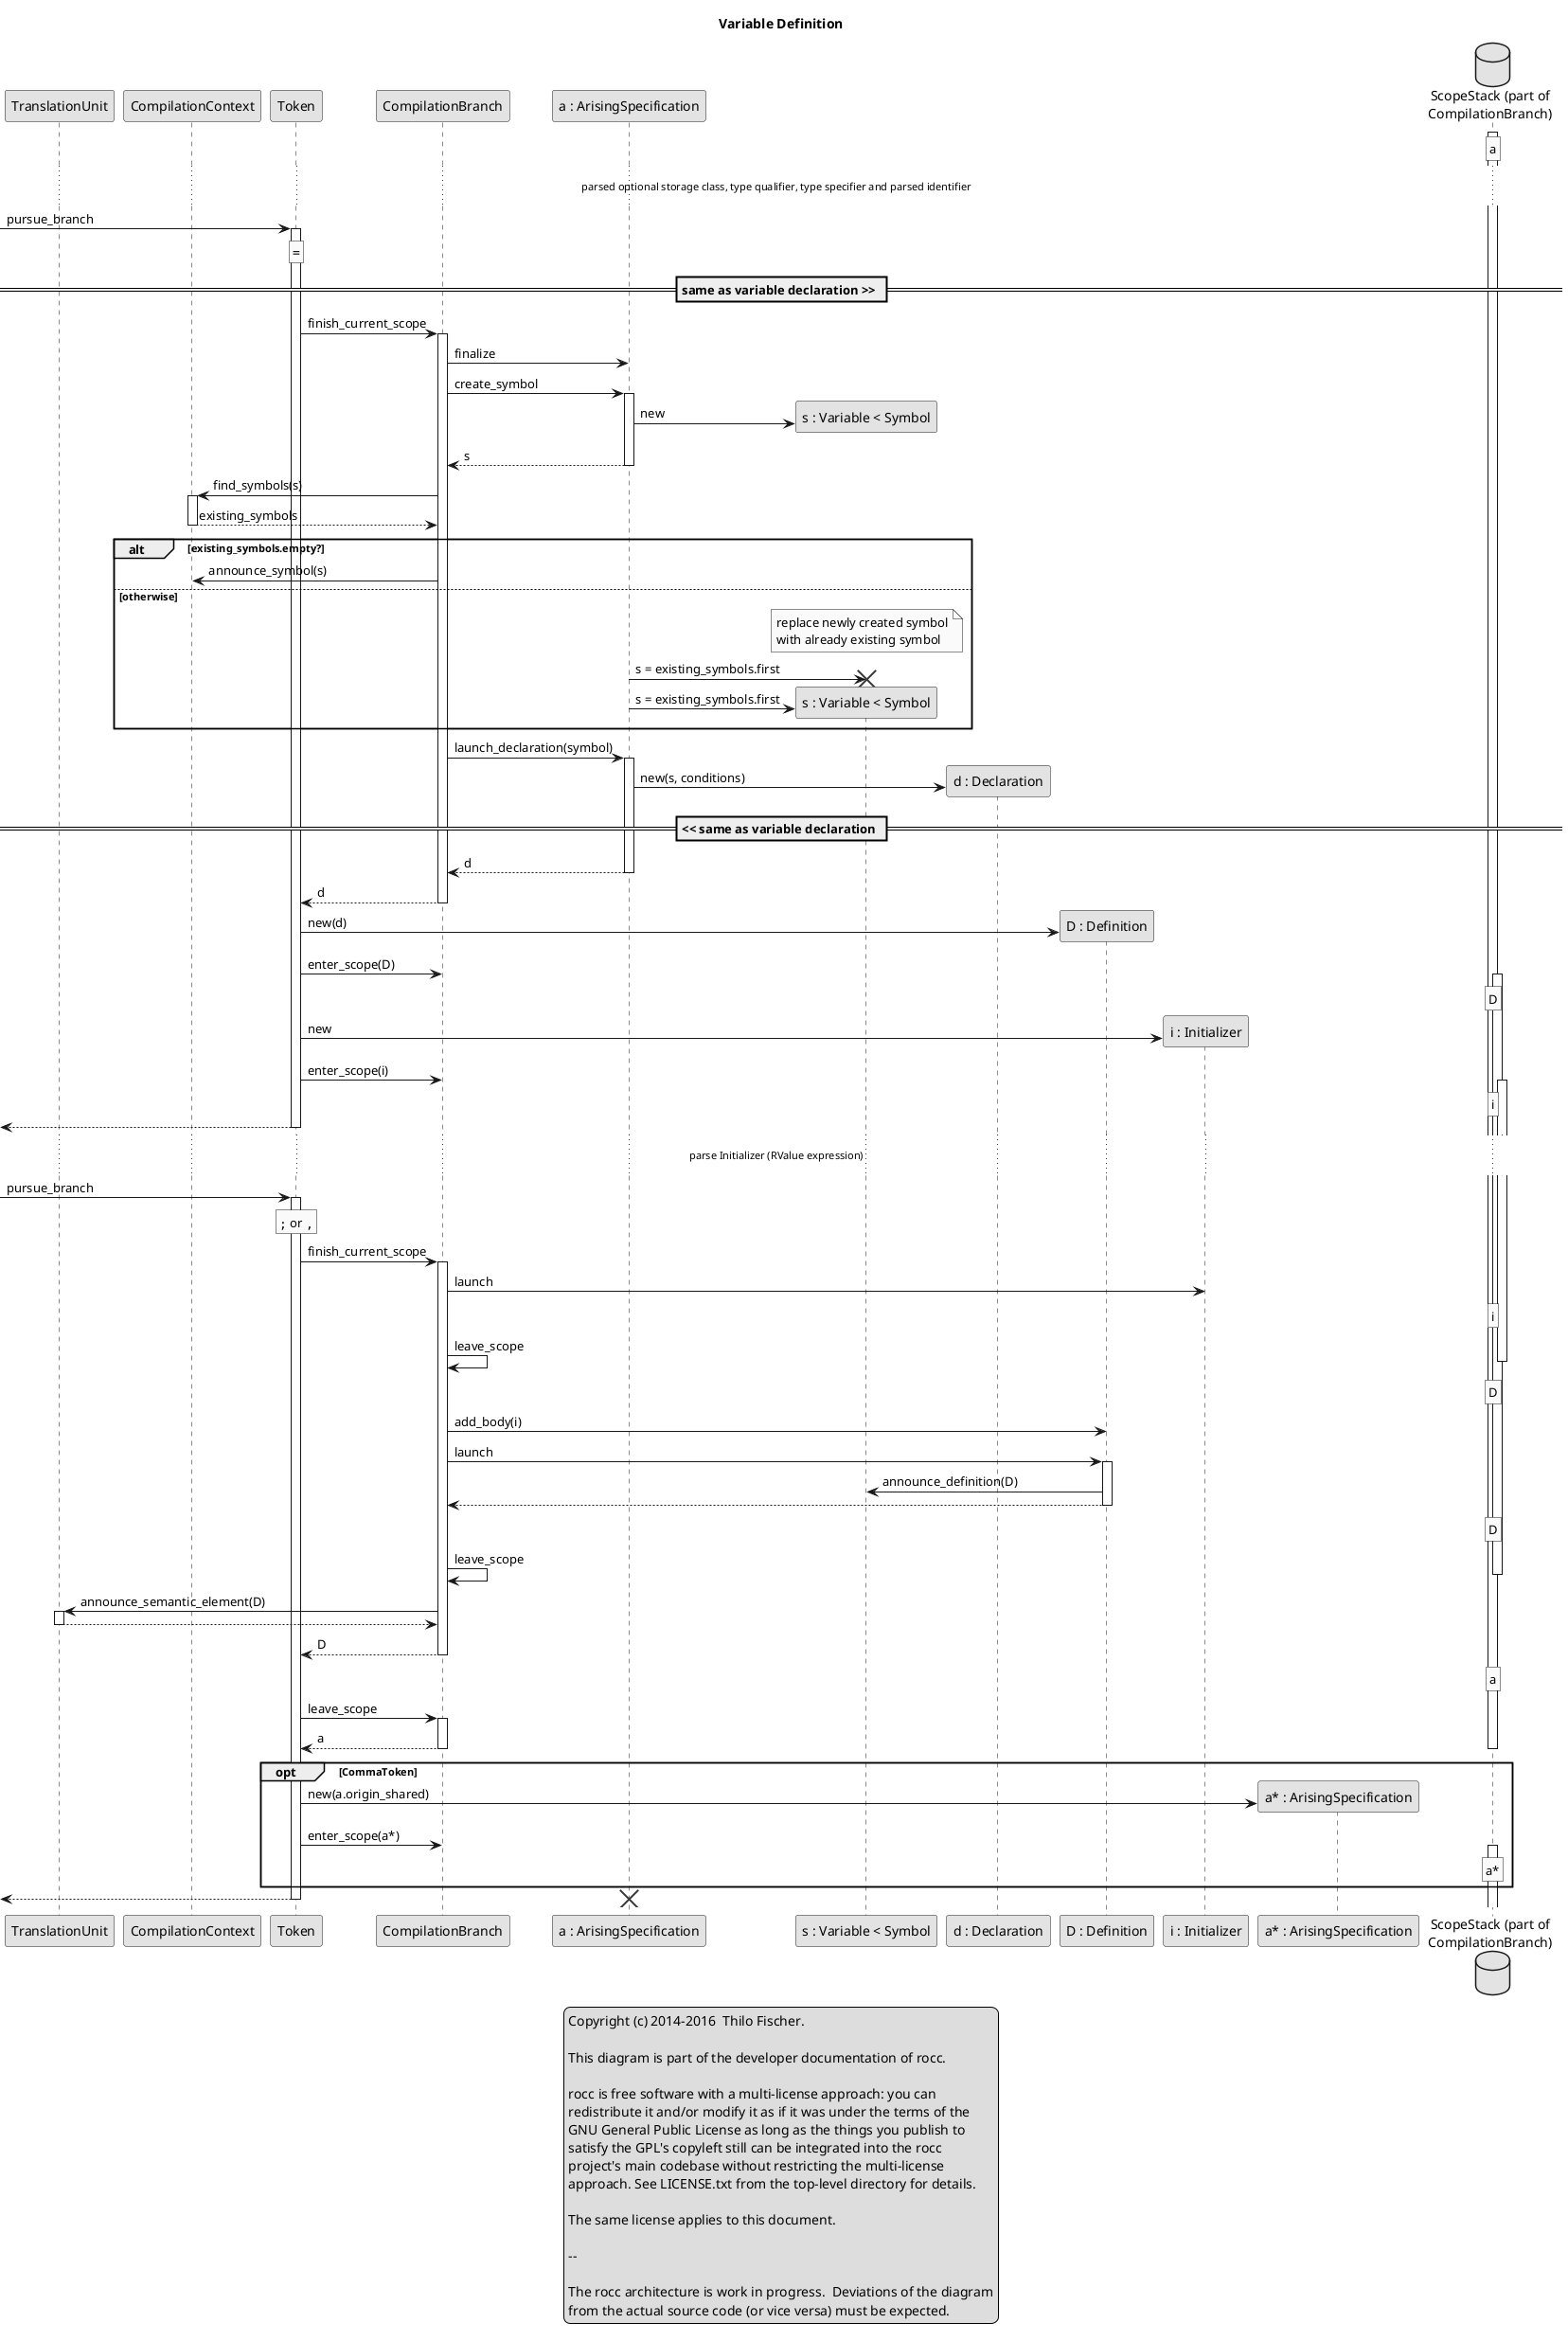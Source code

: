 @startuml

legend center
  Copyright (c) 2014-2016  Thilo Fischer.
  
  This diagram is part of the developer documentation of rocc.
 
  rocc is free software with a multi-license approach: you can
  redistribute it and/or modify it as if it was under the terms of the
  GNU General Public License as long as the things you publish to
  satisfy the GPL's copyleft still can be integrated into the rocc
  project's main codebase without restricting the multi-license
  approach. See LICENSE.txt from the top-level directory for details.
 
  The same license applies to this document.

  --

  The rocc architecture is work in progress.  Deviations of the diagram
  from the actual source code (or vice versa) must be expected.
endlegend

skinparam monochrome true

title Variable Definition

participant TranslationUnit
participant CompilationContext
participant Token
participant CompilationBranch
participant "a : ArisingSpecification" as ArisingSpecification
participant "s : Variable < Symbol" as Symbol
participant "d : Declaration" as Declaration
participant "D : Definition" as Definition
participant "i : Initializer" as Initializer
participant "a* : ArisingSpecification" as NextArisingSpecification
database "ScopeStack (part of\nCompilationBranch)" as ScopeStack

activate ScopeStack
rnote over ScopeStack : a

... parsed optional storage class, type qualifier, type specifier and parsed identifier ...

[-> Token : pursue_branch
rnote over Token : ""=""

activate Token

== same as variable declaration >> ==

Token -> CompilationBranch : finish_current_scope
activate CompilationBranch

CompilationBranch -> ArisingSpecification : finalize

CompilationBranch -> ArisingSpecification : create_symbol
activate ArisingSpecification
create Symbol
ArisingSpecification -> Symbol : new
CompilationBranch <-- ArisingSpecification : s
deactivate ArisingSpecification

CompilationBranch -> CompilationContext : find_symbols(s)
activate CompilationContext
CompilationBranch <-- CompilationContext : existing_symbols
deactivate CompilationContext

alt existing_symbols.empty?

  CompilationBranch -> CompilationContext : announce_symbol(s)
  'activate CompilationContext
  'CompilationBranch <-- CompilationContext : symbol
  'deactivate CompilationContext

else otherwise

  note over Symbol : replace newly created symbol\nwith already existing symbol
  ArisingSpecification -> Symbol : s = existing_symbols.first
  destroy Symbol
  create Symbol
  ArisingSpecification -> Symbol : s = existing_symbols.first
  
end ' alt existing_symbols.empty?

'note over ArisingSpecification : CompilationBranch#\ncurrent_scope
CompilationBranch -> ArisingSpecification : launch_declaration(symbol)
activate ArisingSpecification

create Declaration
ArisingSpecification -> Declaration : new(s, conditions)

== << same as variable declaration ==

CompilationBranch <-- ArisingSpecification : d
deactivate ArisingSpecification

Token <-- CompilationBranch : d
deactivate CompilationBranch

create Definition
Token -> Definition : new(d)
Token -> CompilationBranch : enter_scope(D)
activate ScopeStack
rnote over ScopeStack : D
'note over Definition : CompilationBranch#\ncurrent_scope

create Initializer
Token -> Initializer : new
Token -> CompilationBranch : enter_scope(i)
activate ScopeStack
rnote over ScopeStack : i
'note over Initializer : CompilationBranch#\ncurrent_scope

[<-- Token
deactivate Token

... parse Initializer (RValue expression) ...

[-> Token : pursue_branch
rnote over Token : "";"" or "",""

activate Token

Token -> CompilationBranch : finish_current_scope
activate CompilationBranch

'note over Initializer : CompilationBranch#\ncurrent_scope
CompilationBranch -> Initializer : launch

rnote over ScopeStack : i
CompilationBranch -> CompilationBranch : leave_scope
deactivate ScopeStack
rnote over ScopeStack : D

'note over Definition : CompilationBranch#\ncurrent_scope

CompilationBranch -> Definition : add_body(i)

CompilationBranch -> Definition : launch
activate Definition

Definition -> Symbol : announce_definition(D)

CompilationBranch <-- Definition
deactivate Definition

rnote over ScopeStack : D
CompilationBranch -> CompilationBranch : leave_scope
deactivate ScopeStack

CompilationBranch -> TranslationUnit : announce_semantic_element(D)
activate TranslationUnit
CompilationBranch <-- TranslationUnit
deactivate TranslationUnit

Token <-- CompilationBranch : D
deactivate CompilationBranch

rnote over ScopeStack : a
Token -> CompilationBranch : leave_scope
activate CompilationBranch
Token <-- CompilationBranch : a
deactivate CompilationBranch
deactivate ScopeStack

opt CommaToken
  create NextArisingSpecification
  Token -> NextArisingSpecification : new(a.origin_shared)
  Token -> CompilationBranch : enter_scope(a*)
  rnote over ScopeStack : a*
  activate ScopeStack
end ' alt CommaToken

[<-- Token
deactivate Token
destroy ArisingSpecification

@enduml

